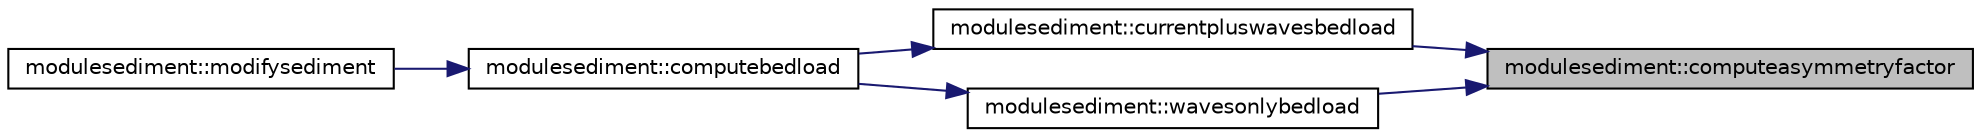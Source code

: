 digraph "modulesediment::computeasymmetryfactor"
{
 // LATEX_PDF_SIZE
  edge [fontname="Helvetica",fontsize="10",labelfontname="Helvetica",labelfontsize="10"];
  node [fontname="Helvetica",fontsize="10",shape=record];
  rankdir="RL";
  Node1 [label="modulesediment::computeasymmetryfactor",height=0.2,width=0.4,color="black", fillcolor="grey75", style="filled", fontcolor="black",tooltip=" "];
  Node1 -> Node2 [dir="back",color="midnightblue",fontsize="10",style="solid",fontname="Helvetica"];
  Node2 [label="modulesediment::currentpluswavesbedload",height=0.2,width=0.4,color="black", fillcolor="white", style="filled",URL="$namespacemodulesediment.html#ab4e81d1c3c2244f9bb0f378491adbc1e",tooltip=" "];
  Node2 -> Node3 [dir="back",color="midnightblue",fontsize="10",style="solid",fontname="Helvetica"];
  Node3 [label="modulesediment::computebedload",height=0.2,width=0.4,color="black", fillcolor="white", style="filled",URL="$namespacemodulesediment.html#a621ed127ad378409a67e67c54993d3cb",tooltip=" "];
  Node3 -> Node4 [dir="back",color="midnightblue",fontsize="10",style="solid",fontname="Helvetica"];
  Node4 [label="modulesediment::modifysediment",height=0.2,width=0.4,color="black", fillcolor="white", style="filled",URL="$namespacemodulesediment.html#a8bd56ac218e3c51dd03eb2967d7e9398",tooltip=" "];
  Node1 -> Node5 [dir="back",color="midnightblue",fontsize="10",style="solid",fontname="Helvetica"];
  Node5 [label="modulesediment::wavesonlybedload",height=0.2,width=0.4,color="black", fillcolor="white", style="filled",URL="$namespacemodulesediment.html#ab75ac0182e2b11a8063dbb8027fa8d19",tooltip=" "];
  Node5 -> Node3 [dir="back",color="midnightblue",fontsize="10",style="solid",fontname="Helvetica"];
}
